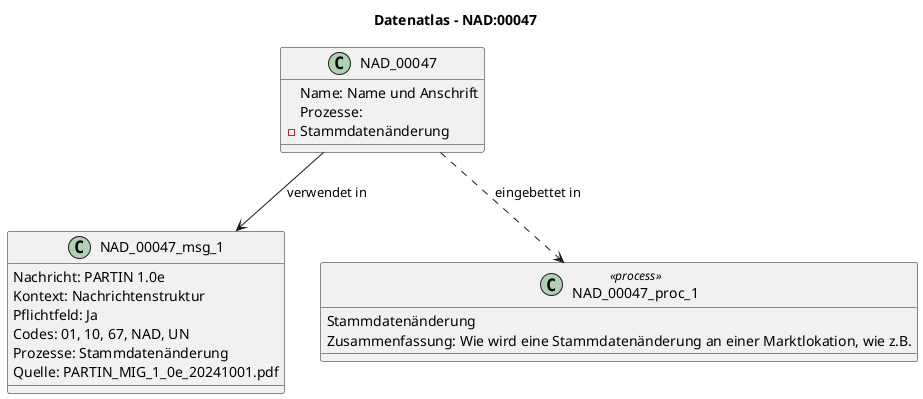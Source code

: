 @startuml
title Datenatlas – NAD:00047
class NAD_00047 {
  Name: Name und Anschrift
  Prozesse:
    - Stammdatenänderung
}
class NAD_00047_msg_1 {
  Nachricht: PARTIN 1.0e
  Kontext: Nachrichtenstruktur
  Pflichtfeld: Ja
  Codes: 01, 10, 67, NAD, UN
  Prozesse: Stammdatenänderung
  Quelle: PARTIN_MIG_1_0e_20241001.pdf
}
NAD_00047 --> NAD_00047_msg_1 : verwendet in
class NAD_00047_proc_1 <<process>> {
  Stammdatenänderung
  Zusammenfassung: Wie wird eine Stammdatenänderung an einer Marktlokation, wie z.B.
}
NAD_00047 ..> NAD_00047_proc_1 : eingebettet in
@enduml